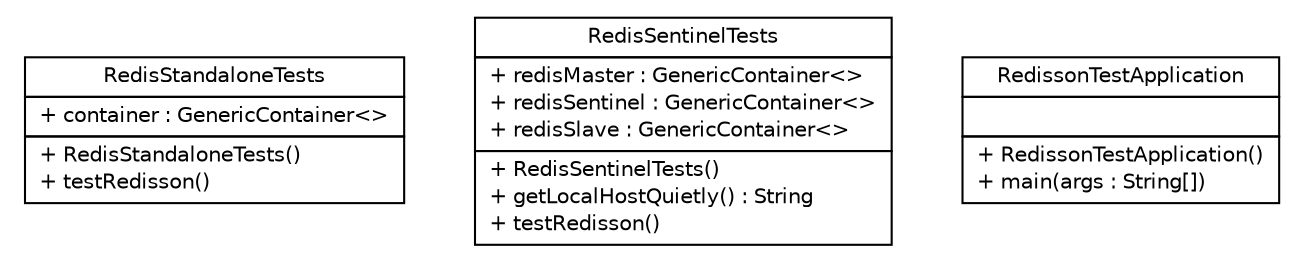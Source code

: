 #!/usr/local/bin/dot
#
# Class diagram 
# Generated by UMLGraph version R5_6-24-gf6e263 (http://www.umlgraph.org/)
#

digraph G {
	edge [fontname="Helvetica",fontsize=10,labelfontname="Helvetica",labelfontsize=10];
	node [fontname="Helvetica",fontsize=10,shape=plaintext];
	nodesep=0.25;
	ranksep=0.5;
	// top.infra.cloudready.test.RedisStandaloneTests
	c0 [label=<<table title="top.infra.cloudready.test.RedisStandaloneTests" border="0" cellborder="1" cellspacing="0" cellpadding="2" port="p" href="./RedisStandaloneTests.html">
		<tr><td><table border="0" cellspacing="0" cellpadding="1">
<tr><td align="center" balign="center"> RedisStandaloneTests </td></tr>
		</table></td></tr>
		<tr><td><table border="0" cellspacing="0" cellpadding="1">
<tr><td align="left" balign="left"> + container : GenericContainer&lt;&gt; </td></tr>
		</table></td></tr>
		<tr><td><table border="0" cellspacing="0" cellpadding="1">
<tr><td align="left" balign="left"> + RedisStandaloneTests() </td></tr>
<tr><td align="left" balign="left"> + testRedisson() </td></tr>
		</table></td></tr>
		</table>>, URL="./RedisStandaloneTests.html", fontname="Helvetica", fontcolor="black", fontsize=10.0];
	// top.infra.cloudready.test.RedisSentinelTests
	c1 [label=<<table title="top.infra.cloudready.test.RedisSentinelTests" border="0" cellborder="1" cellspacing="0" cellpadding="2" port="p" href="./RedisSentinelTests.html">
		<tr><td><table border="0" cellspacing="0" cellpadding="1">
<tr><td align="center" balign="center"> RedisSentinelTests </td></tr>
		</table></td></tr>
		<tr><td><table border="0" cellspacing="0" cellpadding="1">
<tr><td align="left" balign="left"> + redisMaster : GenericContainer&lt;&gt; </td></tr>
<tr><td align="left" balign="left"> + redisSentinel : GenericContainer&lt;&gt; </td></tr>
<tr><td align="left" balign="left"> + redisSlave : GenericContainer&lt;&gt; </td></tr>
		</table></td></tr>
		<tr><td><table border="0" cellspacing="0" cellpadding="1">
<tr><td align="left" balign="left"> + RedisSentinelTests() </td></tr>
<tr><td align="left" balign="left"> + getLocalHostQuietly() : String </td></tr>
<tr><td align="left" balign="left"> + testRedisson() </td></tr>
		</table></td></tr>
		</table>>, URL="./RedisSentinelTests.html", fontname="Helvetica", fontcolor="black", fontsize=10.0];
	// top.infra.cloudready.test.RedissonTestApplication
	c2 [label=<<table title="top.infra.cloudready.test.RedissonTestApplication" border="0" cellborder="1" cellspacing="0" cellpadding="2" port="p" href="./RedissonTestApplication.html">
		<tr><td><table border="0" cellspacing="0" cellpadding="1">
<tr><td align="center" balign="center"> RedissonTestApplication </td></tr>
		</table></td></tr>
		<tr><td><table border="0" cellspacing="0" cellpadding="1">
<tr><td align="left" balign="left">  </td></tr>
		</table></td></tr>
		<tr><td><table border="0" cellspacing="0" cellpadding="1">
<tr><td align="left" balign="left"> + RedissonTestApplication() </td></tr>
<tr><td align="left" balign="left"> + main(args : String[]) </td></tr>
		</table></td></tr>
		</table>>, URL="./RedissonTestApplication.html", fontname="Helvetica", fontcolor="black", fontsize=10.0];
}

